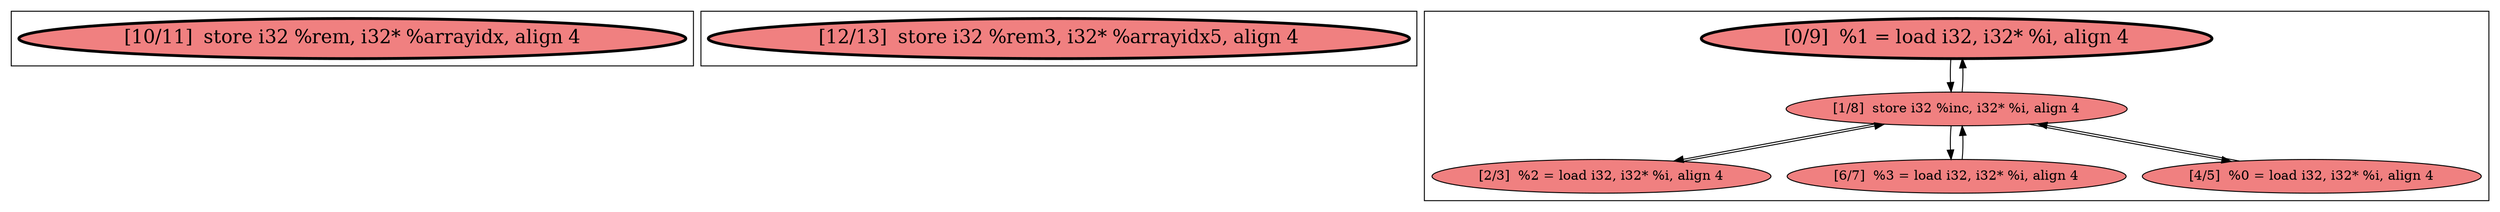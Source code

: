 
digraph G {





subgraph cluster2 {


node105 [penwidth=3.0,fontsize=20,fillcolor=lightcoral,label="[10/11]  store i32 %rem, i32* %arrayidx, align 4",shape=ellipse,style=filled ]



}

subgraph cluster0 {


node99 [penwidth=3.0,fontsize=20,fillcolor=lightcoral,label="[12/13]  store i32 %rem3, i32* %arrayidx5, align 4",shape=ellipse,style=filled ]



}

subgraph cluster1 {


node103 [penwidth=3.0,fontsize=20,fillcolor=lightcoral,label="[0/9]  %1 = load i32, i32* %i, align 4",shape=ellipse,style=filled ]
node102 [fillcolor=lightcoral,label="[2/3]  %2 = load i32, i32* %i, align 4",shape=ellipse,style=filled ]
node104 [fillcolor=lightcoral,label="[1/8]  store i32 %inc, i32* %i, align 4",shape=ellipse,style=filled ]
node100 [fillcolor=lightcoral,label="[6/7]  %3 = load i32, i32* %i, align 4",shape=ellipse,style=filled ]
node101 [fillcolor=lightcoral,label="[4/5]  %0 = load i32, i32* %i, align 4",shape=ellipse,style=filled ]

node103->node104 [ ]
node102->node104 [ ]
node104->node102 [ ]
node101->node104 [ ]
node104->node101 [ ]
node100->node104 [ ]
node104->node103 [ ]
node104->node100 [ ]


}

}
